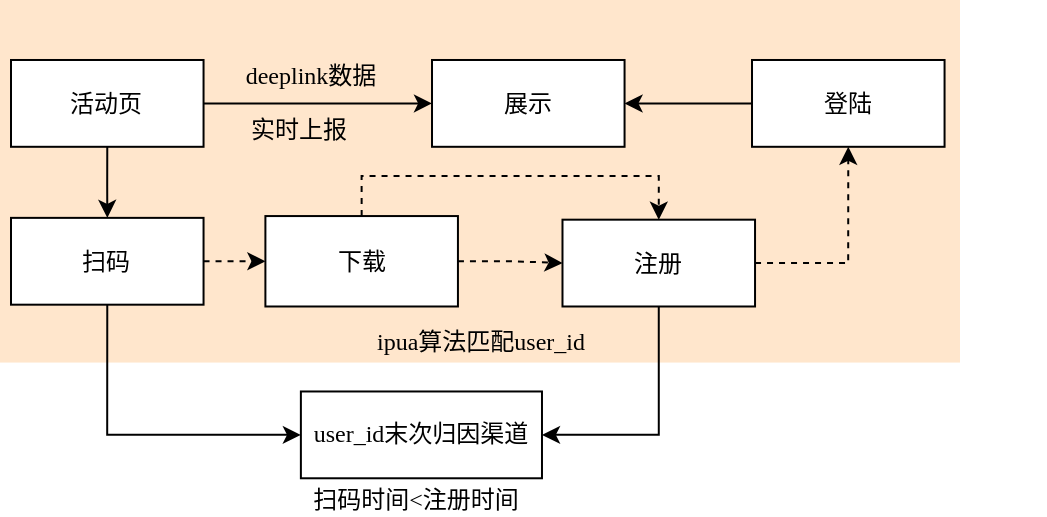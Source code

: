 <mxfile version="21.0.4" type="github">
  <diagram name="第 1 页" id="nfjLG6z6RxA7ImRb_6_W">
    <mxGraphModel dx="1621" dy="515" grid="1" gridSize="10" guides="1" tooltips="1" connect="1" arrows="1" fold="1" page="1" pageScale="1" pageWidth="827" pageHeight="1169" math="0" shadow="0">
      <root>
        <mxCell id="0" />
        <mxCell id="1" parent="0" />
        <mxCell id="Ae2xsXDVZNMWskplE-0U-3" value="" style="group;fontFamily=微软雅黑;" parent="1" connectable="0" vertex="1">
          <mxGeometry x="-86" y="310" width="522.277" height="170" as="geometry" />
        </mxCell>
        <mxCell id="Ae2xsXDVZNMWskplE-0U-4" value="扫码时间&amp;lt;注册时间" style="text;html=1;strokeColor=none;fillColor=none;align=center;verticalAlign=middle;whiteSpace=wrap;rounded=0;dashed=1;fontSize=12;fontFamily=微软雅黑;" parent="Ae2xsXDVZNMWskplE-0U-3" diagramCategory="general" diagramName="text" vertex="1">
          <mxGeometry x="126.003" y="169.998" width="163.75" as="geometry" />
        </mxCell>
        <mxCell id="Ae2xsXDVZNMWskplE-0U-5" value="" style="rounded=0;whiteSpace=wrap;html=1;dashed=1;fontSize=14;fillColor=#ffe6cc;strokeColor=none;fontFamily=微软雅黑;" parent="Ae2xsXDVZNMWskplE-0U-3" diagramCategory="general" diagramName="Rectangle" vertex="1">
          <mxGeometry y="-80" width="480" height="181.28" as="geometry" />
        </mxCell>
        <mxCell id="wi1eikMVPGR7oDqSvPlh-29" style="edgeStyle=orthogonalEdgeStyle;rounded=0;orthogonalLoop=1;jettySize=auto;html=1;exitX=1;exitY=0.5;exitDx=0;exitDy=0;entryX=0;entryY=0.5;entryDx=0;entryDy=0;dashed=1;fontFamily=微软雅黑;" edge="1" parent="Ae2xsXDVZNMWskplE-0U-3" source="Ae2xsXDVZNMWskplE-0U-8" target="Ae2xsXDVZNMWskplE-0U-12">
          <mxGeometry relative="1" as="geometry" />
        </mxCell>
        <mxCell id="Ae2xsXDVZNMWskplE-0U-8" value="下载" style="rounded=0;whiteSpace=wrap;html=1;fontFamily=微软雅黑;" parent="Ae2xsXDVZNMWskplE-0U-3" diagramCategory="general" diagramName="Rectangle" vertex="1">
          <mxGeometry x="132.701" y="28.032" width="96.272" height="45.213" as="geometry" />
        </mxCell>
        <mxCell id="Ae2xsXDVZNMWskplE-0U-9" style="edgeStyle=orthogonalEdgeStyle;rounded=0;orthogonalLoop=1;jettySize=auto;html=1;exitX=1;exitY=0.5;exitDx=0;exitDy=0;entryX=0;entryY=0.5;entryDx=0;entryDy=0;fontSize=14;dashed=1;fontFamily=微软雅黑;" parent="Ae2xsXDVZNMWskplE-0U-3" source="Ae2xsXDVZNMWskplE-0U-10" target="Ae2xsXDVZNMWskplE-0U-8" edge="1">
          <mxGeometry relative="1" as="geometry" />
        </mxCell>
        <mxCell id="Ae2xsXDVZNMWskplE-0U-10" value="扫码" style="rounded=0;whiteSpace=wrap;html=1;fontFamily=微软雅黑;" parent="Ae2xsXDVZNMWskplE-0U-3" diagramCategory="general" diagramName="Rectangle" vertex="1">
          <mxGeometry x="5.498" y="28.936" width="96.274" height="43.404" as="geometry" />
        </mxCell>
        <mxCell id="Ae2xsXDVZNMWskplE-0U-11" value="&lt;font style=&quot;font-size: 12px;&quot;&gt;ipua算法匹配user_id&lt;/font&gt;" style="text;html=1;strokeColor=none;fillColor=none;align=center;verticalAlign=middle;whiteSpace=wrap;rounded=0;dashed=1;fontSize=14;fontFamily=微软雅黑;" parent="Ae2xsXDVZNMWskplE-0U-3" diagramCategory="general" diagramName="text" vertex="1">
          <mxGeometry x="139.594" y="83.815" width="200.816" height="14.465" as="geometry" />
        </mxCell>
        <mxCell id="wi1eikMVPGR7oDqSvPlh-30" style="edgeStyle=orthogonalEdgeStyle;rounded=0;orthogonalLoop=1;jettySize=auto;html=1;exitX=1;exitY=0.5;exitDx=0;exitDy=0;entryX=0.5;entryY=1;entryDx=0;entryDy=0;dashed=1;fontFamily=微软雅黑;" edge="1" parent="Ae2xsXDVZNMWskplE-0U-3" source="Ae2xsXDVZNMWskplE-0U-12" target="wi1eikMVPGR7oDqSvPlh-28">
          <mxGeometry relative="1" as="geometry" />
        </mxCell>
        <mxCell id="Ae2xsXDVZNMWskplE-0U-12" value="注册" style="rounded=0;whiteSpace=wrap;html=1;fontFamily=微软雅黑;" parent="Ae2xsXDVZNMWskplE-0U-3" diagramCategory="general" diagramName="Rectangle" vertex="1">
          <mxGeometry x="281.246" y="29.839" width="96.274" height="43.404" as="geometry" />
        </mxCell>
        <mxCell id="Ae2xsXDVZNMWskplE-0U-13" style="edgeStyle=orthogonalEdgeStyle;rounded=0;orthogonalLoop=1;jettySize=auto;html=1;exitX=0.5;exitY=0;exitDx=0;exitDy=0;entryX=0.5;entryY=0;entryDx=0;entryDy=0;fontSize=14;dashed=1;fontFamily=微软雅黑;" parent="Ae2xsXDVZNMWskplE-0U-3" source="Ae2xsXDVZNMWskplE-0U-8" target="Ae2xsXDVZNMWskplE-0U-12" edge="1">
          <mxGeometry relative="1" as="geometry" />
        </mxCell>
        <mxCell id="Ae2xsXDVZNMWskplE-0U-14" value="&lt;font style=&quot;font-size: 12px;&quot;&gt;user_id末次归因渠道&lt;/font&gt;" style="rounded=0;whiteSpace=wrap;html=1;fontSize=14;fontFamily=微软雅黑;" parent="Ae2xsXDVZNMWskplE-0U-3" diagramCategory="general" diagramName="Rectangle" vertex="1">
          <mxGeometry x="150.44" y="115.74" width="120.55" height="43.4" as="geometry" />
        </mxCell>
        <mxCell id="Ae2xsXDVZNMWskplE-0U-15" style="edgeStyle=orthogonalEdgeStyle;rounded=0;orthogonalLoop=1;jettySize=auto;html=1;entryX=0;entryY=0.5;entryDx=0;entryDy=0;fontSize=14;fontFamily=微软雅黑;exitX=0.5;exitY=1;exitDx=0;exitDy=0;" parent="Ae2xsXDVZNMWskplE-0U-3" target="Ae2xsXDVZNMWskplE-0U-14" edge="1" source="Ae2xsXDVZNMWskplE-0U-10">
          <mxGeometry relative="1" as="geometry">
            <mxPoint x="175.556" y="99.655" as="sourcePoint" />
            <Array as="points">
              <mxPoint x="54" y="137" />
            </Array>
          </mxGeometry>
        </mxCell>
        <mxCell id="Ae2xsXDVZNMWskplE-0U-16" style="edgeStyle=orthogonalEdgeStyle;rounded=0;orthogonalLoop=1;jettySize=auto;html=1;exitX=0.5;exitY=1;exitDx=0;exitDy=0;entryX=1;entryY=0.5;entryDx=0;entryDy=0;fontSize=14;fontFamily=微软雅黑;" parent="Ae2xsXDVZNMWskplE-0U-3" source="Ae2xsXDVZNMWskplE-0U-12" target="Ae2xsXDVZNMWskplE-0U-14" edge="1">
          <mxGeometry relative="1" as="geometry" />
        </mxCell>
        <mxCell id="wi1eikMVPGR7oDqSvPlh-28" value="登陆" style="rounded=0;whiteSpace=wrap;html=1;fontFamily=微软雅黑;" diagramCategory="general" diagramName="Rectangle" vertex="1" parent="Ae2xsXDVZNMWskplE-0U-3">
          <mxGeometry x="376.004" y="-50.004" width="96.274" height="43.404" as="geometry" />
        </mxCell>
        <mxCell id="wi1eikMVPGR7oDqSvPlh-17" style="edgeStyle=orthogonalEdgeStyle;rounded=0;orthogonalLoop=1;jettySize=auto;html=1;exitX=0.5;exitY=1;exitDx=0;exitDy=0;fontFamily=微软雅黑;" edge="1" parent="1" source="wi1eikMVPGR7oDqSvPlh-16" target="Ae2xsXDVZNMWskplE-0U-10">
          <mxGeometry relative="1" as="geometry" />
        </mxCell>
        <mxCell id="wi1eikMVPGR7oDqSvPlh-21" style="edgeStyle=orthogonalEdgeStyle;rounded=0;orthogonalLoop=1;jettySize=auto;html=1;exitX=1;exitY=0.5;exitDx=0;exitDy=0;fontFamily=微软雅黑;" edge="1" parent="1" source="wi1eikMVPGR7oDqSvPlh-16" target="wi1eikMVPGR7oDqSvPlh-20">
          <mxGeometry relative="1" as="geometry" />
        </mxCell>
        <mxCell id="wi1eikMVPGR7oDqSvPlh-16" value="活动页" style="rounded=0;whiteSpace=wrap;html=1;fontFamily=微软雅黑;" diagramCategory="general" diagramName="Rectangle" vertex="1" parent="1">
          <mxGeometry x="-80.502" y="259.996" width="96.274" height="43.404" as="geometry" />
        </mxCell>
        <mxCell id="wi1eikMVPGR7oDqSvPlh-26" value="deeplink数据" style="text;html=1;strokeColor=none;fillColor=none;align=center;verticalAlign=middle;whiteSpace=wrap;rounded=0;fontFamily=微软雅黑;" vertex="1" parent="1">
          <mxGeometry x="30" y="253" width="78.53" height="30" as="geometry" />
        </mxCell>
        <mxCell id="wi1eikMVPGR7oDqSvPlh-23" value="&lt;font&gt;实时上报&lt;/font&gt;" style="text;html=1;strokeColor=none;fillColor=none;align=center;verticalAlign=middle;whiteSpace=wrap;rounded=0;fontFamily=微软雅黑;" vertex="1" parent="1">
          <mxGeometry x="30" y="280" width="66.74" height="30" as="geometry" />
        </mxCell>
        <mxCell id="wi1eikMVPGR7oDqSvPlh-20" value="展示" style="rounded=0;whiteSpace=wrap;html=1;fontFamily=微软雅黑;" diagramCategory="general" diagramName="Rectangle" vertex="1" parent="1">
          <mxGeometry x="130.004" y="259.996" width="96.274" height="43.404" as="geometry" />
        </mxCell>
        <mxCell id="wi1eikMVPGR7oDqSvPlh-31" style="edgeStyle=orthogonalEdgeStyle;rounded=0;orthogonalLoop=1;jettySize=auto;html=1;exitX=0;exitY=0.5;exitDx=0;exitDy=0;fontFamily=微软雅黑;" edge="1" parent="1" source="wi1eikMVPGR7oDqSvPlh-28" target="wi1eikMVPGR7oDqSvPlh-20">
          <mxGeometry relative="1" as="geometry" />
        </mxCell>
      </root>
    </mxGraphModel>
  </diagram>
</mxfile>
